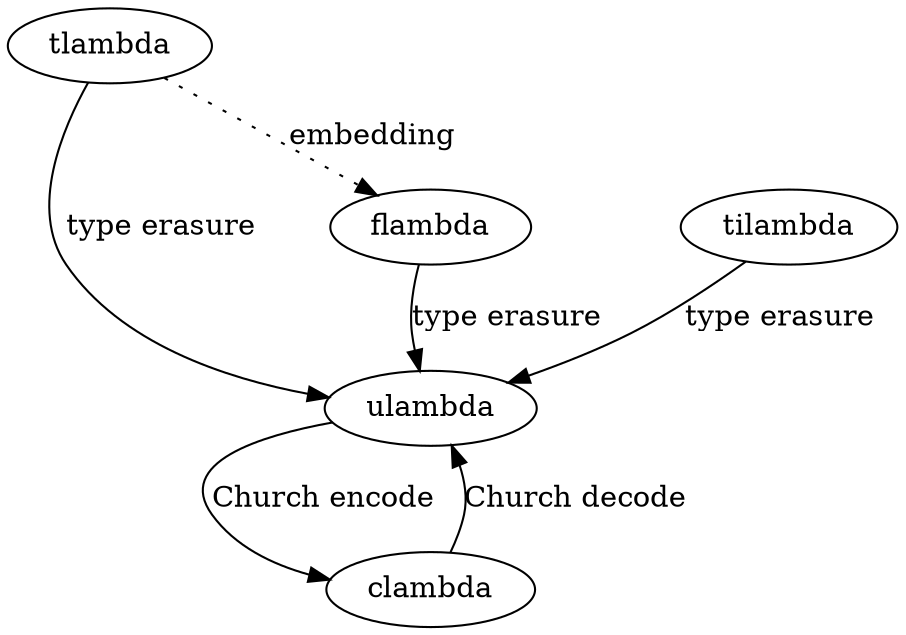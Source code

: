 digraph calculi {
    nodesep=1.0;
    ulambda -> clambda [label="Church encode"];
    clambda -> ulambda [label="Church decode"];
    tlambda -> ulambda [label="type erasure"];
    flambda -> ulambda [label="type erasure"];
    tilambda -> ulambda [label="type erasure"];
    tlambda -> flambda [label="embedding", style=dotted];
}
